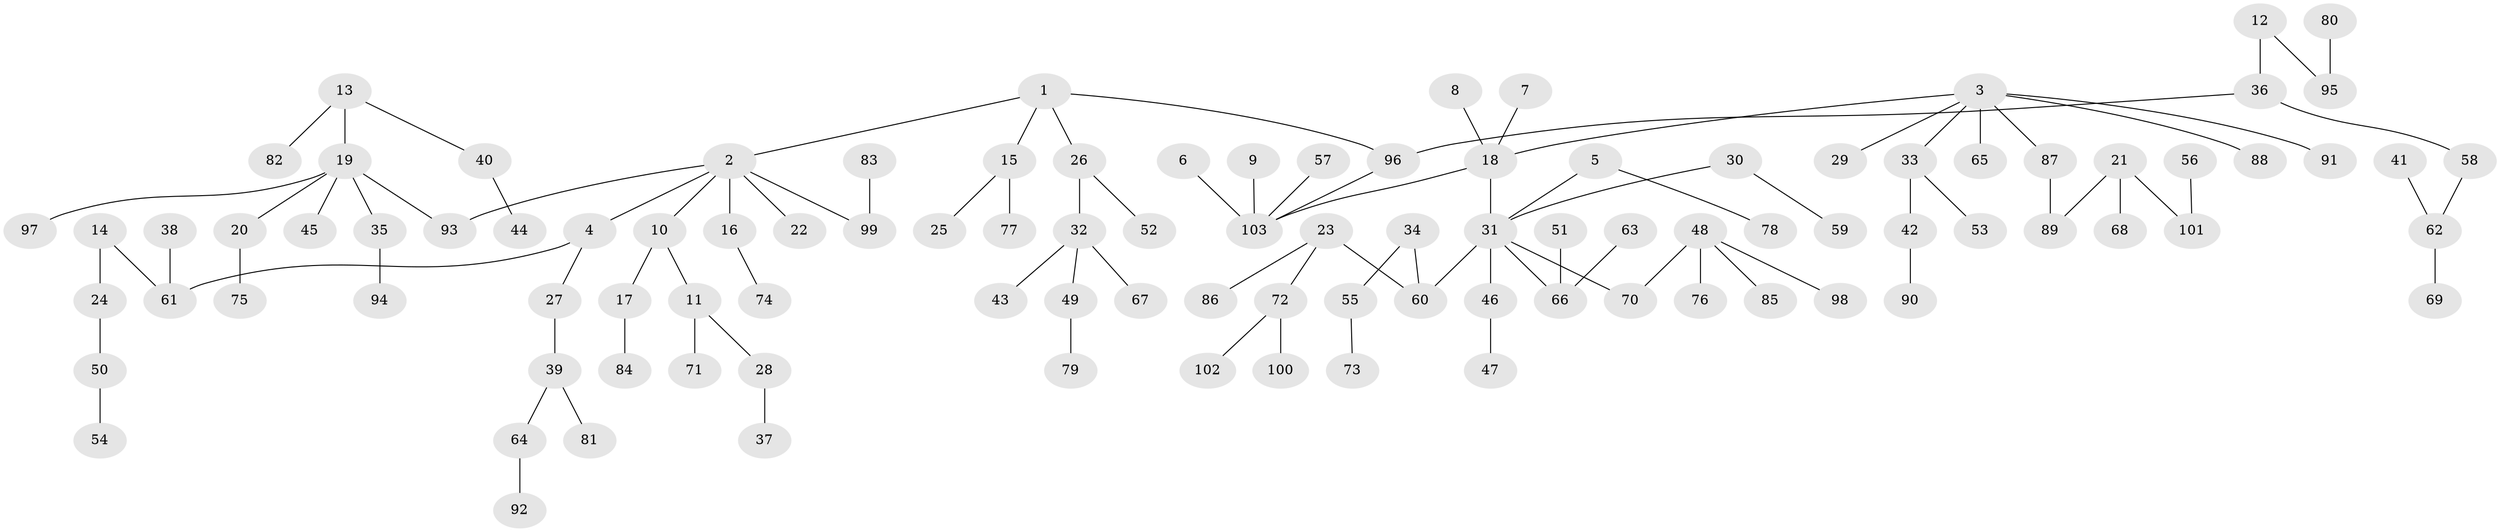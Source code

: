 // original degree distribution, {4: 0.07534246575342465, 7: 0.02054794520547945, 6: 0.0136986301369863, 8: 0.00684931506849315, 3: 0.1506849315068493, 2: 0.2191780821917808, 1: 0.5136986301369864}
// Generated by graph-tools (version 1.1) at 2025/37/03/04/25 23:37:27]
// undirected, 103 vertices, 102 edges
graph export_dot {
  node [color=gray90,style=filled];
  1;
  2;
  3;
  4;
  5;
  6;
  7;
  8;
  9;
  10;
  11;
  12;
  13;
  14;
  15;
  16;
  17;
  18;
  19;
  20;
  21;
  22;
  23;
  24;
  25;
  26;
  27;
  28;
  29;
  30;
  31;
  32;
  33;
  34;
  35;
  36;
  37;
  38;
  39;
  40;
  41;
  42;
  43;
  44;
  45;
  46;
  47;
  48;
  49;
  50;
  51;
  52;
  53;
  54;
  55;
  56;
  57;
  58;
  59;
  60;
  61;
  62;
  63;
  64;
  65;
  66;
  67;
  68;
  69;
  70;
  71;
  72;
  73;
  74;
  75;
  76;
  77;
  78;
  79;
  80;
  81;
  82;
  83;
  84;
  85;
  86;
  87;
  88;
  89;
  90;
  91;
  92;
  93;
  94;
  95;
  96;
  97;
  98;
  99;
  100;
  101;
  102;
  103;
  1 -- 2 [weight=1.0];
  1 -- 15 [weight=1.0];
  1 -- 26 [weight=1.0];
  1 -- 96 [weight=1.0];
  2 -- 4 [weight=1.0];
  2 -- 10 [weight=1.0];
  2 -- 16 [weight=1.0];
  2 -- 22 [weight=1.0];
  2 -- 93 [weight=1.0];
  2 -- 99 [weight=1.0];
  3 -- 18 [weight=1.0];
  3 -- 29 [weight=1.0];
  3 -- 33 [weight=1.0];
  3 -- 65 [weight=1.0];
  3 -- 87 [weight=1.0];
  3 -- 88 [weight=1.0];
  3 -- 91 [weight=1.0];
  4 -- 27 [weight=1.0];
  4 -- 61 [weight=1.0];
  5 -- 31 [weight=1.0];
  5 -- 78 [weight=1.0];
  6 -- 103 [weight=1.0];
  7 -- 18 [weight=1.0];
  8 -- 18 [weight=1.0];
  9 -- 103 [weight=1.0];
  10 -- 11 [weight=1.0];
  10 -- 17 [weight=1.0];
  11 -- 28 [weight=1.0];
  11 -- 71 [weight=1.0];
  12 -- 36 [weight=1.0];
  12 -- 95 [weight=1.0];
  13 -- 19 [weight=1.0];
  13 -- 40 [weight=1.0];
  13 -- 82 [weight=1.0];
  14 -- 24 [weight=1.0];
  14 -- 61 [weight=1.0];
  15 -- 25 [weight=1.0];
  15 -- 77 [weight=1.0];
  16 -- 74 [weight=1.0];
  17 -- 84 [weight=1.0];
  18 -- 31 [weight=1.0];
  18 -- 103 [weight=1.0];
  19 -- 20 [weight=1.0];
  19 -- 35 [weight=1.0];
  19 -- 45 [weight=1.0];
  19 -- 93 [weight=1.0];
  19 -- 97 [weight=1.0];
  20 -- 75 [weight=1.0];
  21 -- 68 [weight=1.0];
  21 -- 89 [weight=1.0];
  21 -- 101 [weight=1.0];
  23 -- 60 [weight=1.0];
  23 -- 72 [weight=1.0];
  23 -- 86 [weight=1.0];
  24 -- 50 [weight=1.0];
  26 -- 32 [weight=1.0];
  26 -- 52 [weight=1.0];
  27 -- 39 [weight=1.0];
  28 -- 37 [weight=1.0];
  30 -- 31 [weight=1.0];
  30 -- 59 [weight=1.0];
  31 -- 46 [weight=1.0];
  31 -- 60 [weight=1.0];
  31 -- 66 [weight=1.0];
  31 -- 70 [weight=1.0];
  32 -- 43 [weight=1.0];
  32 -- 49 [weight=1.0];
  32 -- 67 [weight=1.0];
  33 -- 42 [weight=1.0];
  33 -- 53 [weight=1.0];
  34 -- 55 [weight=1.0];
  34 -- 60 [weight=1.0];
  35 -- 94 [weight=1.0];
  36 -- 58 [weight=1.0];
  36 -- 96 [weight=1.0];
  38 -- 61 [weight=1.0];
  39 -- 64 [weight=1.0];
  39 -- 81 [weight=1.0];
  40 -- 44 [weight=1.0];
  41 -- 62 [weight=1.0];
  42 -- 90 [weight=1.0];
  46 -- 47 [weight=1.0];
  48 -- 70 [weight=1.0];
  48 -- 76 [weight=1.0];
  48 -- 85 [weight=1.0];
  48 -- 98 [weight=1.0];
  49 -- 79 [weight=1.0];
  50 -- 54 [weight=1.0];
  51 -- 66 [weight=1.0];
  55 -- 73 [weight=1.0];
  56 -- 101 [weight=1.0];
  57 -- 103 [weight=1.0];
  58 -- 62 [weight=1.0];
  62 -- 69 [weight=1.0];
  63 -- 66 [weight=1.0];
  64 -- 92 [weight=1.0];
  72 -- 100 [weight=1.0];
  72 -- 102 [weight=1.0];
  80 -- 95 [weight=1.0];
  83 -- 99 [weight=1.0];
  87 -- 89 [weight=1.0];
  96 -- 103 [weight=1.0];
}
